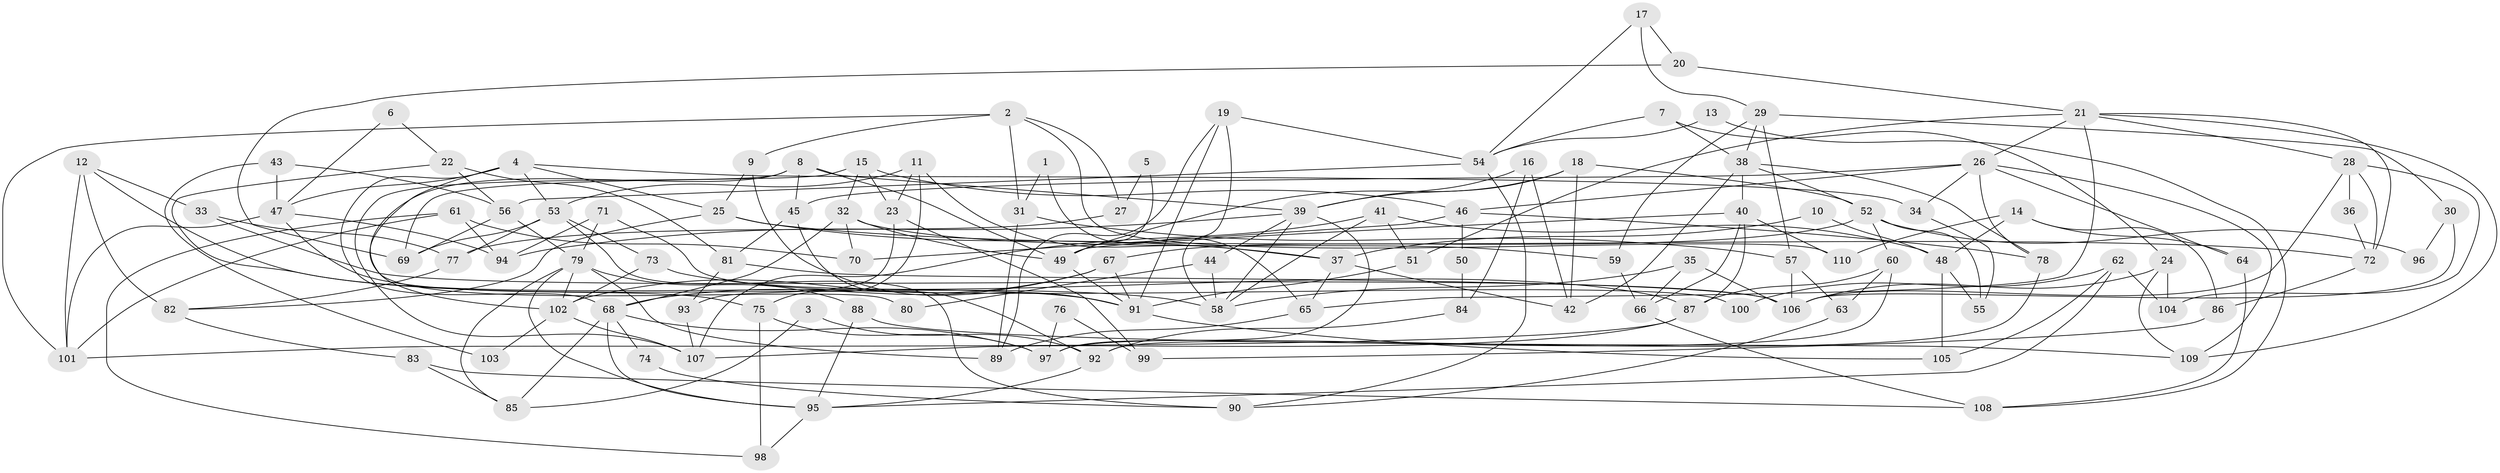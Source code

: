 // Generated by graph-tools (version 1.1) at 2025/15/03/09/25 04:15:03]
// undirected, 110 vertices, 220 edges
graph export_dot {
graph [start="1"]
  node [color=gray90,style=filled];
  1;
  2;
  3;
  4;
  5;
  6;
  7;
  8;
  9;
  10;
  11;
  12;
  13;
  14;
  15;
  16;
  17;
  18;
  19;
  20;
  21;
  22;
  23;
  24;
  25;
  26;
  27;
  28;
  29;
  30;
  31;
  32;
  33;
  34;
  35;
  36;
  37;
  38;
  39;
  40;
  41;
  42;
  43;
  44;
  45;
  46;
  47;
  48;
  49;
  50;
  51;
  52;
  53;
  54;
  55;
  56;
  57;
  58;
  59;
  60;
  61;
  62;
  63;
  64;
  65;
  66;
  67;
  68;
  69;
  70;
  71;
  72;
  73;
  74;
  75;
  76;
  77;
  78;
  79;
  80;
  81;
  82;
  83;
  84;
  85;
  86;
  87;
  88;
  89;
  90;
  91;
  92;
  93;
  94;
  95;
  96;
  97;
  98;
  99;
  100;
  101;
  102;
  103;
  104;
  105;
  106;
  107;
  108;
  109;
  110;
  1 -- 65;
  1 -- 31;
  2 -- 9;
  2 -- 101;
  2 -- 27;
  2 -- 31;
  2 -- 110;
  3 -- 85;
  3 -- 92;
  4 -- 53;
  4 -- 68;
  4 -- 25;
  4 -- 34;
  4 -- 47;
  4 -- 80;
  5 -- 27;
  5 -- 49;
  6 -- 47;
  6 -- 22;
  7 -- 38;
  7 -- 54;
  7 -- 24;
  8 -- 102;
  8 -- 107;
  8 -- 39;
  8 -- 45;
  8 -- 49;
  9 -- 91;
  9 -- 25;
  10 -- 48;
  10 -- 37;
  11 -- 37;
  11 -- 53;
  11 -- 23;
  11 -- 75;
  12 -- 101;
  12 -- 58;
  12 -- 33;
  12 -- 82;
  13 -- 54;
  13 -- 108;
  14 -- 48;
  14 -- 110;
  14 -- 64;
  14 -- 86;
  15 -- 69;
  15 -- 46;
  15 -- 23;
  15 -- 32;
  16 -- 42;
  16 -- 39;
  16 -- 84;
  17 -- 29;
  17 -- 54;
  17 -- 20;
  18 -- 39;
  18 -- 42;
  18 -- 49;
  18 -- 52;
  19 -- 91;
  19 -- 54;
  19 -- 58;
  19 -- 89;
  20 -- 21;
  20 -- 69;
  21 -- 26;
  21 -- 109;
  21 -- 28;
  21 -- 51;
  21 -- 65;
  21 -- 72;
  22 -- 81;
  22 -- 91;
  22 -- 56;
  23 -- 93;
  23 -- 99;
  24 -- 104;
  24 -- 106;
  24 -- 109;
  25 -- 72;
  25 -- 37;
  25 -- 82;
  26 -- 109;
  26 -- 78;
  26 -- 34;
  26 -- 45;
  26 -- 46;
  26 -- 64;
  27 -- 77;
  28 -- 106;
  28 -- 36;
  28 -- 72;
  28 -- 104;
  29 -- 57;
  29 -- 59;
  29 -- 30;
  29 -- 38;
  30 -- 106;
  30 -- 96;
  31 -- 89;
  31 -- 57;
  32 -- 49;
  32 -- 59;
  32 -- 68;
  32 -- 70;
  33 -- 77;
  33 -- 106;
  34 -- 55;
  35 -- 106;
  35 -- 58;
  35 -- 66;
  36 -- 72;
  37 -- 65;
  37 -- 42;
  38 -- 40;
  38 -- 42;
  38 -- 52;
  38 -- 78;
  39 -- 58;
  39 -- 44;
  39 -- 94;
  39 -- 97;
  40 -- 49;
  40 -- 87;
  40 -- 66;
  40 -- 110;
  41 -- 107;
  41 -- 51;
  41 -- 48;
  41 -- 58;
  43 -- 47;
  43 -- 56;
  43 -- 103;
  44 -- 58;
  44 -- 80;
  45 -- 81;
  45 -- 92;
  46 -- 78;
  46 -- 50;
  46 -- 70;
  47 -- 75;
  47 -- 94;
  47 -- 101;
  48 -- 55;
  48 -- 105;
  49 -- 91;
  50 -- 84;
  51 -- 91;
  52 -- 55;
  52 -- 60;
  52 -- 67;
  52 -- 96;
  53 -- 69;
  53 -- 73;
  53 -- 77;
  53 -- 90;
  54 -- 90;
  54 -- 56;
  56 -- 79;
  56 -- 69;
  57 -- 106;
  57 -- 63;
  59 -- 66;
  60 -- 92;
  60 -- 63;
  60 -- 87;
  61 -- 94;
  61 -- 70;
  61 -- 98;
  61 -- 101;
  62 -- 105;
  62 -- 95;
  62 -- 100;
  62 -- 104;
  63 -- 90;
  64 -- 108;
  65 -- 89;
  66 -- 108;
  67 -- 68;
  67 -- 91;
  67 -- 102;
  68 -- 97;
  68 -- 74;
  68 -- 85;
  68 -- 95;
  71 -- 79;
  71 -- 94;
  71 -- 100;
  72 -- 86;
  73 -- 102;
  73 -- 87;
  74 -- 90;
  75 -- 98;
  75 -- 97;
  76 -- 97;
  76 -- 99;
  77 -- 82;
  78 -- 97;
  79 -- 102;
  79 -- 85;
  79 -- 88;
  79 -- 89;
  79 -- 95;
  81 -- 106;
  81 -- 93;
  82 -- 83;
  83 -- 108;
  83 -- 85;
  84 -- 92;
  86 -- 99;
  87 -- 101;
  87 -- 107;
  88 -- 95;
  88 -- 109;
  91 -- 105;
  92 -- 95;
  93 -- 107;
  95 -- 98;
  102 -- 107;
  102 -- 103;
}
